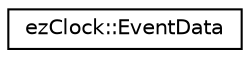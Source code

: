 digraph "Graphical Class Hierarchy"
{
 // LATEX_PDF_SIZE
  edge [fontname="Helvetica",fontsize="10",labelfontname="Helvetica",labelfontsize="10"];
  node [fontname="Helvetica",fontsize="10",shape=record];
  rankdir="LR";
  Node0 [label="ezClock::EventData",height=0.2,width=0.4,color="black", fillcolor="white", style="filled",URL="$d5/d1a/structez_clock_1_1_event_data.htm",tooltip="The data that is sent through the event interface."];
}
